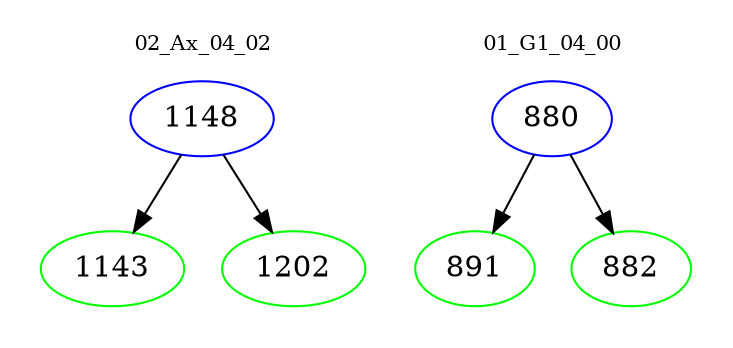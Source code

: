 digraph{
subgraph cluster_0 {
color = white
label = "02_Ax_04_02";
fontsize=10;
T0_1148 [label="1148", color="blue"]
T0_1148 -> T0_1143 [color="black"]
T0_1143 [label="1143", color="green"]
T0_1148 -> T0_1202 [color="black"]
T0_1202 [label="1202", color="green"]
}
subgraph cluster_1 {
color = white
label = "01_G1_04_00";
fontsize=10;
T1_880 [label="880", color="blue"]
T1_880 -> T1_891 [color="black"]
T1_891 [label="891", color="green"]
T1_880 -> T1_882 [color="black"]
T1_882 [label="882", color="green"]
}
}
